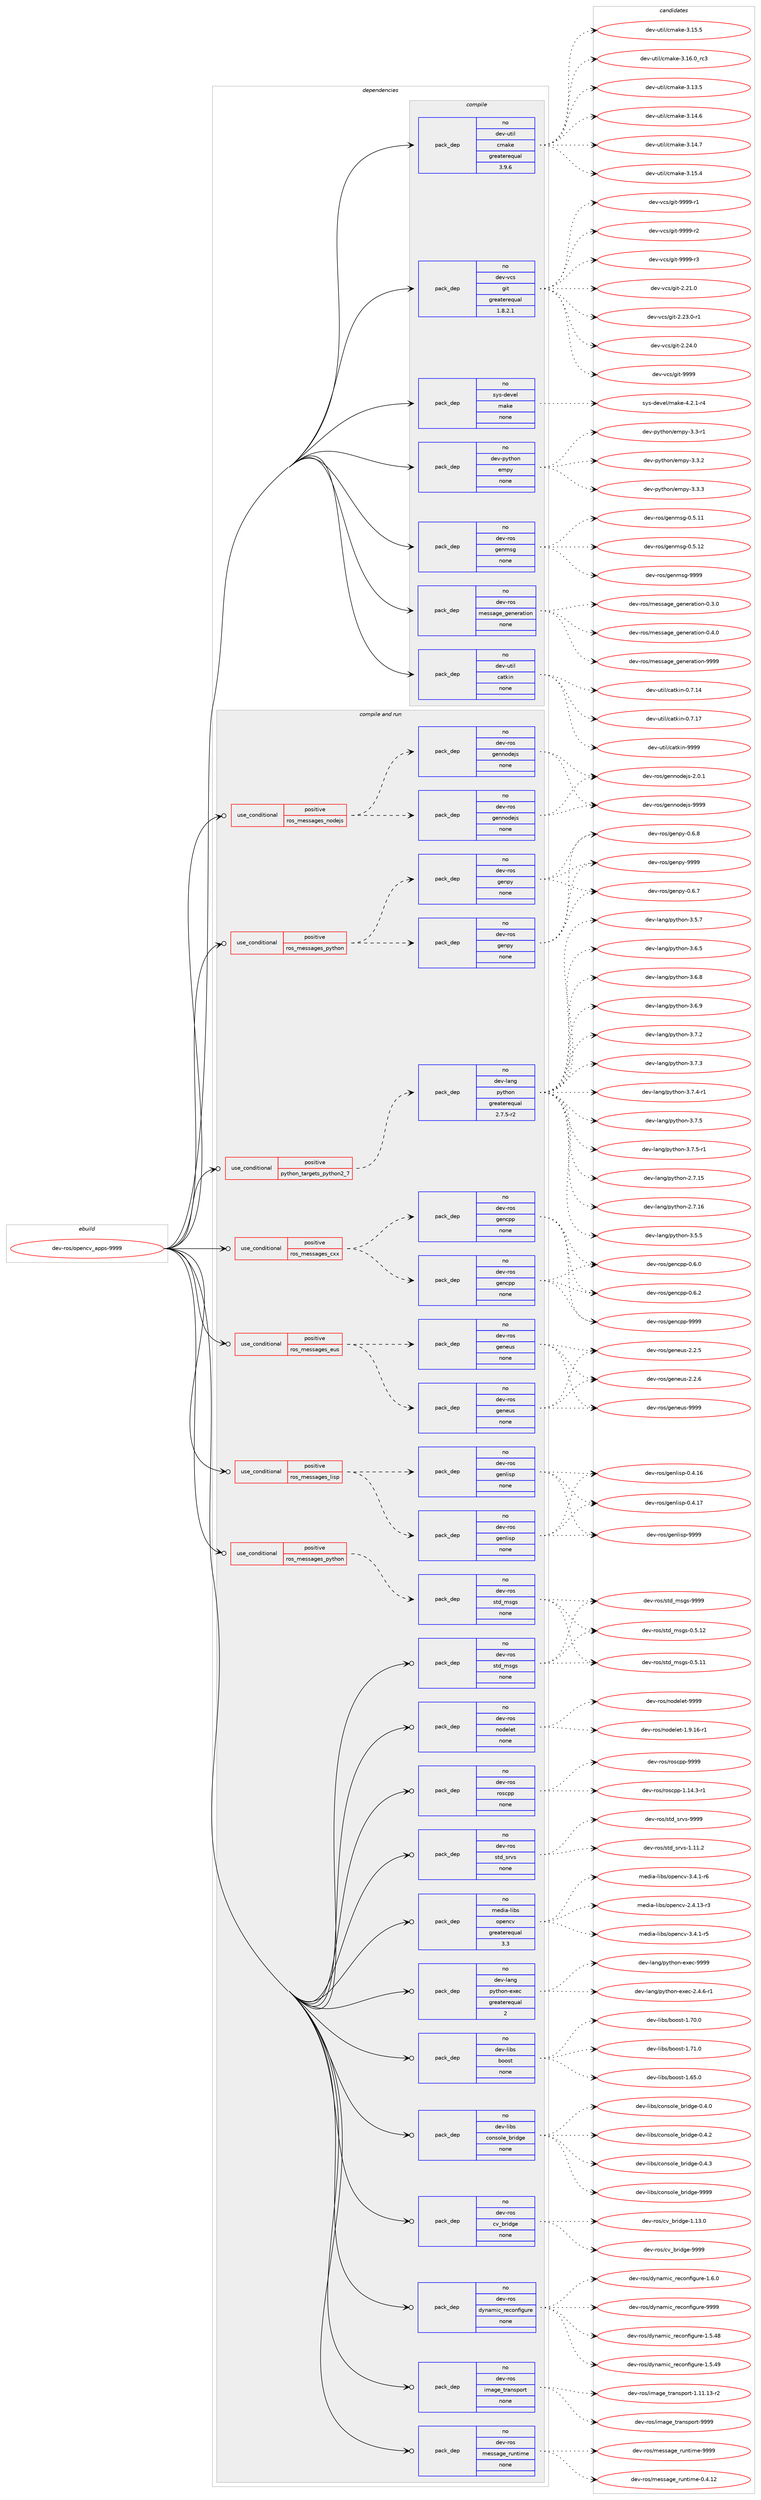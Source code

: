digraph prolog {

# *************
# Graph options
# *************

newrank=true;
concentrate=true;
compound=true;
graph [rankdir=LR,fontname=Helvetica,fontsize=10,ranksep=1.5];#, ranksep=2.5, nodesep=0.2];
edge  [arrowhead=vee];
node  [fontname=Helvetica,fontsize=10];

# **********
# The ebuild
# **********

subgraph cluster_leftcol {
color=gray;
rank=same;
label=<<i>ebuild</i>>;
id [label="dev-ros/opencv_apps-9999", color=red, width=4, href="../dev-ros/opencv_apps-9999.svg"];
}

# ****************
# The dependencies
# ****************

subgraph cluster_midcol {
color=gray;
label=<<i>dependencies</i>>;
subgraph cluster_compile {
fillcolor="#eeeeee";
style=filled;
label=<<i>compile</i>>;
subgraph pack491491 {
dependency657445 [label=<<TABLE BORDER="0" CELLBORDER="1" CELLSPACING="0" CELLPADDING="4" WIDTH="220"><TR><TD ROWSPAN="6" CELLPADDING="30">pack_dep</TD></TR><TR><TD WIDTH="110">no</TD></TR><TR><TD>dev-python</TD></TR><TR><TD>empy</TD></TR><TR><TD>none</TD></TR><TR><TD></TD></TR></TABLE>>, shape=none, color=blue];
}
id:e -> dependency657445:w [weight=20,style="solid",arrowhead="vee"];
subgraph pack491492 {
dependency657446 [label=<<TABLE BORDER="0" CELLBORDER="1" CELLSPACING="0" CELLPADDING="4" WIDTH="220"><TR><TD ROWSPAN="6" CELLPADDING="30">pack_dep</TD></TR><TR><TD WIDTH="110">no</TD></TR><TR><TD>dev-ros</TD></TR><TR><TD>genmsg</TD></TR><TR><TD>none</TD></TR><TR><TD></TD></TR></TABLE>>, shape=none, color=blue];
}
id:e -> dependency657446:w [weight=20,style="solid",arrowhead="vee"];
subgraph pack491493 {
dependency657447 [label=<<TABLE BORDER="0" CELLBORDER="1" CELLSPACING="0" CELLPADDING="4" WIDTH="220"><TR><TD ROWSPAN="6" CELLPADDING="30">pack_dep</TD></TR><TR><TD WIDTH="110">no</TD></TR><TR><TD>dev-ros</TD></TR><TR><TD>message_generation</TD></TR><TR><TD>none</TD></TR><TR><TD></TD></TR></TABLE>>, shape=none, color=blue];
}
id:e -> dependency657447:w [weight=20,style="solid",arrowhead="vee"];
subgraph pack491494 {
dependency657448 [label=<<TABLE BORDER="0" CELLBORDER="1" CELLSPACING="0" CELLPADDING="4" WIDTH="220"><TR><TD ROWSPAN="6" CELLPADDING="30">pack_dep</TD></TR><TR><TD WIDTH="110">no</TD></TR><TR><TD>dev-util</TD></TR><TR><TD>catkin</TD></TR><TR><TD>none</TD></TR><TR><TD></TD></TR></TABLE>>, shape=none, color=blue];
}
id:e -> dependency657448:w [weight=20,style="solid",arrowhead="vee"];
subgraph pack491495 {
dependency657449 [label=<<TABLE BORDER="0" CELLBORDER="1" CELLSPACING="0" CELLPADDING="4" WIDTH="220"><TR><TD ROWSPAN="6" CELLPADDING="30">pack_dep</TD></TR><TR><TD WIDTH="110">no</TD></TR><TR><TD>dev-util</TD></TR><TR><TD>cmake</TD></TR><TR><TD>greaterequal</TD></TR><TR><TD>3.9.6</TD></TR></TABLE>>, shape=none, color=blue];
}
id:e -> dependency657449:w [weight=20,style="solid",arrowhead="vee"];
subgraph pack491496 {
dependency657450 [label=<<TABLE BORDER="0" CELLBORDER="1" CELLSPACING="0" CELLPADDING="4" WIDTH="220"><TR><TD ROWSPAN="6" CELLPADDING="30">pack_dep</TD></TR><TR><TD WIDTH="110">no</TD></TR><TR><TD>dev-vcs</TD></TR><TR><TD>git</TD></TR><TR><TD>greaterequal</TD></TR><TR><TD>1.8.2.1</TD></TR></TABLE>>, shape=none, color=blue];
}
id:e -> dependency657450:w [weight=20,style="solid",arrowhead="vee"];
subgraph pack491497 {
dependency657451 [label=<<TABLE BORDER="0" CELLBORDER="1" CELLSPACING="0" CELLPADDING="4" WIDTH="220"><TR><TD ROWSPAN="6" CELLPADDING="30">pack_dep</TD></TR><TR><TD WIDTH="110">no</TD></TR><TR><TD>sys-devel</TD></TR><TR><TD>make</TD></TR><TR><TD>none</TD></TR><TR><TD></TD></TR></TABLE>>, shape=none, color=blue];
}
id:e -> dependency657451:w [weight=20,style="solid",arrowhead="vee"];
}
subgraph cluster_compileandrun {
fillcolor="#eeeeee";
style=filled;
label=<<i>compile and run</i>>;
subgraph cond154048 {
dependency657452 [label=<<TABLE BORDER="0" CELLBORDER="1" CELLSPACING="0" CELLPADDING="4"><TR><TD ROWSPAN="3" CELLPADDING="10">use_conditional</TD></TR><TR><TD>positive</TD></TR><TR><TD>python_targets_python2_7</TD></TR></TABLE>>, shape=none, color=red];
subgraph pack491498 {
dependency657453 [label=<<TABLE BORDER="0" CELLBORDER="1" CELLSPACING="0" CELLPADDING="4" WIDTH="220"><TR><TD ROWSPAN="6" CELLPADDING="30">pack_dep</TD></TR><TR><TD WIDTH="110">no</TD></TR><TR><TD>dev-lang</TD></TR><TR><TD>python</TD></TR><TR><TD>greaterequal</TD></TR><TR><TD>2.7.5-r2</TD></TR></TABLE>>, shape=none, color=blue];
}
dependency657452:e -> dependency657453:w [weight=20,style="dashed",arrowhead="vee"];
}
id:e -> dependency657452:w [weight=20,style="solid",arrowhead="odotvee"];
subgraph cond154049 {
dependency657454 [label=<<TABLE BORDER="0" CELLBORDER="1" CELLSPACING="0" CELLPADDING="4"><TR><TD ROWSPAN="3" CELLPADDING="10">use_conditional</TD></TR><TR><TD>positive</TD></TR><TR><TD>ros_messages_cxx</TD></TR></TABLE>>, shape=none, color=red];
subgraph pack491499 {
dependency657455 [label=<<TABLE BORDER="0" CELLBORDER="1" CELLSPACING="0" CELLPADDING="4" WIDTH="220"><TR><TD ROWSPAN="6" CELLPADDING="30">pack_dep</TD></TR><TR><TD WIDTH="110">no</TD></TR><TR><TD>dev-ros</TD></TR><TR><TD>gencpp</TD></TR><TR><TD>none</TD></TR><TR><TD></TD></TR></TABLE>>, shape=none, color=blue];
}
dependency657454:e -> dependency657455:w [weight=20,style="dashed",arrowhead="vee"];
subgraph pack491500 {
dependency657456 [label=<<TABLE BORDER="0" CELLBORDER="1" CELLSPACING="0" CELLPADDING="4" WIDTH="220"><TR><TD ROWSPAN="6" CELLPADDING="30">pack_dep</TD></TR><TR><TD WIDTH="110">no</TD></TR><TR><TD>dev-ros</TD></TR><TR><TD>gencpp</TD></TR><TR><TD>none</TD></TR><TR><TD></TD></TR></TABLE>>, shape=none, color=blue];
}
dependency657454:e -> dependency657456:w [weight=20,style="dashed",arrowhead="vee"];
}
id:e -> dependency657454:w [weight=20,style="solid",arrowhead="odotvee"];
subgraph cond154050 {
dependency657457 [label=<<TABLE BORDER="0" CELLBORDER="1" CELLSPACING="0" CELLPADDING="4"><TR><TD ROWSPAN="3" CELLPADDING="10">use_conditional</TD></TR><TR><TD>positive</TD></TR><TR><TD>ros_messages_eus</TD></TR></TABLE>>, shape=none, color=red];
subgraph pack491501 {
dependency657458 [label=<<TABLE BORDER="0" CELLBORDER="1" CELLSPACING="0" CELLPADDING="4" WIDTH="220"><TR><TD ROWSPAN="6" CELLPADDING="30">pack_dep</TD></TR><TR><TD WIDTH="110">no</TD></TR><TR><TD>dev-ros</TD></TR><TR><TD>geneus</TD></TR><TR><TD>none</TD></TR><TR><TD></TD></TR></TABLE>>, shape=none, color=blue];
}
dependency657457:e -> dependency657458:w [weight=20,style="dashed",arrowhead="vee"];
subgraph pack491502 {
dependency657459 [label=<<TABLE BORDER="0" CELLBORDER="1" CELLSPACING="0" CELLPADDING="4" WIDTH="220"><TR><TD ROWSPAN="6" CELLPADDING="30">pack_dep</TD></TR><TR><TD WIDTH="110">no</TD></TR><TR><TD>dev-ros</TD></TR><TR><TD>geneus</TD></TR><TR><TD>none</TD></TR><TR><TD></TD></TR></TABLE>>, shape=none, color=blue];
}
dependency657457:e -> dependency657459:w [weight=20,style="dashed",arrowhead="vee"];
}
id:e -> dependency657457:w [weight=20,style="solid",arrowhead="odotvee"];
subgraph cond154051 {
dependency657460 [label=<<TABLE BORDER="0" CELLBORDER="1" CELLSPACING="0" CELLPADDING="4"><TR><TD ROWSPAN="3" CELLPADDING="10">use_conditional</TD></TR><TR><TD>positive</TD></TR><TR><TD>ros_messages_lisp</TD></TR></TABLE>>, shape=none, color=red];
subgraph pack491503 {
dependency657461 [label=<<TABLE BORDER="0" CELLBORDER="1" CELLSPACING="0" CELLPADDING="4" WIDTH="220"><TR><TD ROWSPAN="6" CELLPADDING="30">pack_dep</TD></TR><TR><TD WIDTH="110">no</TD></TR><TR><TD>dev-ros</TD></TR><TR><TD>genlisp</TD></TR><TR><TD>none</TD></TR><TR><TD></TD></TR></TABLE>>, shape=none, color=blue];
}
dependency657460:e -> dependency657461:w [weight=20,style="dashed",arrowhead="vee"];
subgraph pack491504 {
dependency657462 [label=<<TABLE BORDER="0" CELLBORDER="1" CELLSPACING="0" CELLPADDING="4" WIDTH="220"><TR><TD ROWSPAN="6" CELLPADDING="30">pack_dep</TD></TR><TR><TD WIDTH="110">no</TD></TR><TR><TD>dev-ros</TD></TR><TR><TD>genlisp</TD></TR><TR><TD>none</TD></TR><TR><TD></TD></TR></TABLE>>, shape=none, color=blue];
}
dependency657460:e -> dependency657462:w [weight=20,style="dashed",arrowhead="vee"];
}
id:e -> dependency657460:w [weight=20,style="solid",arrowhead="odotvee"];
subgraph cond154052 {
dependency657463 [label=<<TABLE BORDER="0" CELLBORDER="1" CELLSPACING="0" CELLPADDING="4"><TR><TD ROWSPAN="3" CELLPADDING="10">use_conditional</TD></TR><TR><TD>positive</TD></TR><TR><TD>ros_messages_nodejs</TD></TR></TABLE>>, shape=none, color=red];
subgraph pack491505 {
dependency657464 [label=<<TABLE BORDER="0" CELLBORDER="1" CELLSPACING="0" CELLPADDING="4" WIDTH="220"><TR><TD ROWSPAN="6" CELLPADDING="30">pack_dep</TD></TR><TR><TD WIDTH="110">no</TD></TR><TR><TD>dev-ros</TD></TR><TR><TD>gennodejs</TD></TR><TR><TD>none</TD></TR><TR><TD></TD></TR></TABLE>>, shape=none, color=blue];
}
dependency657463:e -> dependency657464:w [weight=20,style="dashed",arrowhead="vee"];
subgraph pack491506 {
dependency657465 [label=<<TABLE BORDER="0" CELLBORDER="1" CELLSPACING="0" CELLPADDING="4" WIDTH="220"><TR><TD ROWSPAN="6" CELLPADDING="30">pack_dep</TD></TR><TR><TD WIDTH="110">no</TD></TR><TR><TD>dev-ros</TD></TR><TR><TD>gennodejs</TD></TR><TR><TD>none</TD></TR><TR><TD></TD></TR></TABLE>>, shape=none, color=blue];
}
dependency657463:e -> dependency657465:w [weight=20,style="dashed",arrowhead="vee"];
}
id:e -> dependency657463:w [weight=20,style="solid",arrowhead="odotvee"];
subgraph cond154053 {
dependency657466 [label=<<TABLE BORDER="0" CELLBORDER="1" CELLSPACING="0" CELLPADDING="4"><TR><TD ROWSPAN="3" CELLPADDING="10">use_conditional</TD></TR><TR><TD>positive</TD></TR><TR><TD>ros_messages_python</TD></TR></TABLE>>, shape=none, color=red];
subgraph pack491507 {
dependency657467 [label=<<TABLE BORDER="0" CELLBORDER="1" CELLSPACING="0" CELLPADDING="4" WIDTH="220"><TR><TD ROWSPAN="6" CELLPADDING="30">pack_dep</TD></TR><TR><TD WIDTH="110">no</TD></TR><TR><TD>dev-ros</TD></TR><TR><TD>genpy</TD></TR><TR><TD>none</TD></TR><TR><TD></TD></TR></TABLE>>, shape=none, color=blue];
}
dependency657466:e -> dependency657467:w [weight=20,style="dashed",arrowhead="vee"];
subgraph pack491508 {
dependency657468 [label=<<TABLE BORDER="0" CELLBORDER="1" CELLSPACING="0" CELLPADDING="4" WIDTH="220"><TR><TD ROWSPAN="6" CELLPADDING="30">pack_dep</TD></TR><TR><TD WIDTH="110">no</TD></TR><TR><TD>dev-ros</TD></TR><TR><TD>genpy</TD></TR><TR><TD>none</TD></TR><TR><TD></TD></TR></TABLE>>, shape=none, color=blue];
}
dependency657466:e -> dependency657468:w [weight=20,style="dashed",arrowhead="vee"];
}
id:e -> dependency657466:w [weight=20,style="solid",arrowhead="odotvee"];
subgraph cond154054 {
dependency657469 [label=<<TABLE BORDER="0" CELLBORDER="1" CELLSPACING="0" CELLPADDING="4"><TR><TD ROWSPAN="3" CELLPADDING="10">use_conditional</TD></TR><TR><TD>positive</TD></TR><TR><TD>ros_messages_python</TD></TR></TABLE>>, shape=none, color=red];
subgraph pack491509 {
dependency657470 [label=<<TABLE BORDER="0" CELLBORDER="1" CELLSPACING="0" CELLPADDING="4" WIDTH="220"><TR><TD ROWSPAN="6" CELLPADDING="30">pack_dep</TD></TR><TR><TD WIDTH="110">no</TD></TR><TR><TD>dev-ros</TD></TR><TR><TD>std_msgs</TD></TR><TR><TD>none</TD></TR><TR><TD></TD></TR></TABLE>>, shape=none, color=blue];
}
dependency657469:e -> dependency657470:w [weight=20,style="dashed",arrowhead="vee"];
}
id:e -> dependency657469:w [weight=20,style="solid",arrowhead="odotvee"];
subgraph pack491510 {
dependency657471 [label=<<TABLE BORDER="0" CELLBORDER="1" CELLSPACING="0" CELLPADDING="4" WIDTH="220"><TR><TD ROWSPAN="6" CELLPADDING="30">pack_dep</TD></TR><TR><TD WIDTH="110">no</TD></TR><TR><TD>dev-lang</TD></TR><TR><TD>python-exec</TD></TR><TR><TD>greaterequal</TD></TR><TR><TD>2</TD></TR></TABLE>>, shape=none, color=blue];
}
id:e -> dependency657471:w [weight=20,style="solid",arrowhead="odotvee"];
subgraph pack491511 {
dependency657472 [label=<<TABLE BORDER="0" CELLBORDER="1" CELLSPACING="0" CELLPADDING="4" WIDTH="220"><TR><TD ROWSPAN="6" CELLPADDING="30">pack_dep</TD></TR><TR><TD WIDTH="110">no</TD></TR><TR><TD>dev-libs</TD></TR><TR><TD>boost</TD></TR><TR><TD>none</TD></TR><TR><TD></TD></TR></TABLE>>, shape=none, color=blue];
}
id:e -> dependency657472:w [weight=20,style="solid",arrowhead="odotvee"];
subgraph pack491512 {
dependency657473 [label=<<TABLE BORDER="0" CELLBORDER="1" CELLSPACING="0" CELLPADDING="4" WIDTH="220"><TR><TD ROWSPAN="6" CELLPADDING="30">pack_dep</TD></TR><TR><TD WIDTH="110">no</TD></TR><TR><TD>dev-libs</TD></TR><TR><TD>console_bridge</TD></TR><TR><TD>none</TD></TR><TR><TD></TD></TR></TABLE>>, shape=none, color=blue];
}
id:e -> dependency657473:w [weight=20,style="solid",arrowhead="odotvee"];
subgraph pack491513 {
dependency657474 [label=<<TABLE BORDER="0" CELLBORDER="1" CELLSPACING="0" CELLPADDING="4" WIDTH="220"><TR><TD ROWSPAN="6" CELLPADDING="30">pack_dep</TD></TR><TR><TD WIDTH="110">no</TD></TR><TR><TD>dev-ros</TD></TR><TR><TD>cv_bridge</TD></TR><TR><TD>none</TD></TR><TR><TD></TD></TR></TABLE>>, shape=none, color=blue];
}
id:e -> dependency657474:w [weight=20,style="solid",arrowhead="odotvee"];
subgraph pack491514 {
dependency657475 [label=<<TABLE BORDER="0" CELLBORDER="1" CELLSPACING="0" CELLPADDING="4" WIDTH="220"><TR><TD ROWSPAN="6" CELLPADDING="30">pack_dep</TD></TR><TR><TD WIDTH="110">no</TD></TR><TR><TD>dev-ros</TD></TR><TR><TD>dynamic_reconfigure</TD></TR><TR><TD>none</TD></TR><TR><TD></TD></TR></TABLE>>, shape=none, color=blue];
}
id:e -> dependency657475:w [weight=20,style="solid",arrowhead="odotvee"];
subgraph pack491515 {
dependency657476 [label=<<TABLE BORDER="0" CELLBORDER="1" CELLSPACING="0" CELLPADDING="4" WIDTH="220"><TR><TD ROWSPAN="6" CELLPADDING="30">pack_dep</TD></TR><TR><TD WIDTH="110">no</TD></TR><TR><TD>dev-ros</TD></TR><TR><TD>image_transport</TD></TR><TR><TD>none</TD></TR><TR><TD></TD></TR></TABLE>>, shape=none, color=blue];
}
id:e -> dependency657476:w [weight=20,style="solid",arrowhead="odotvee"];
subgraph pack491516 {
dependency657477 [label=<<TABLE BORDER="0" CELLBORDER="1" CELLSPACING="0" CELLPADDING="4" WIDTH="220"><TR><TD ROWSPAN="6" CELLPADDING="30">pack_dep</TD></TR><TR><TD WIDTH="110">no</TD></TR><TR><TD>dev-ros</TD></TR><TR><TD>message_runtime</TD></TR><TR><TD>none</TD></TR><TR><TD></TD></TR></TABLE>>, shape=none, color=blue];
}
id:e -> dependency657477:w [weight=20,style="solid",arrowhead="odotvee"];
subgraph pack491517 {
dependency657478 [label=<<TABLE BORDER="0" CELLBORDER="1" CELLSPACING="0" CELLPADDING="4" WIDTH="220"><TR><TD ROWSPAN="6" CELLPADDING="30">pack_dep</TD></TR><TR><TD WIDTH="110">no</TD></TR><TR><TD>dev-ros</TD></TR><TR><TD>nodelet</TD></TR><TR><TD>none</TD></TR><TR><TD></TD></TR></TABLE>>, shape=none, color=blue];
}
id:e -> dependency657478:w [weight=20,style="solid",arrowhead="odotvee"];
subgraph pack491518 {
dependency657479 [label=<<TABLE BORDER="0" CELLBORDER="1" CELLSPACING="0" CELLPADDING="4" WIDTH="220"><TR><TD ROWSPAN="6" CELLPADDING="30">pack_dep</TD></TR><TR><TD WIDTH="110">no</TD></TR><TR><TD>dev-ros</TD></TR><TR><TD>roscpp</TD></TR><TR><TD>none</TD></TR><TR><TD></TD></TR></TABLE>>, shape=none, color=blue];
}
id:e -> dependency657479:w [weight=20,style="solid",arrowhead="odotvee"];
subgraph pack491519 {
dependency657480 [label=<<TABLE BORDER="0" CELLBORDER="1" CELLSPACING="0" CELLPADDING="4" WIDTH="220"><TR><TD ROWSPAN="6" CELLPADDING="30">pack_dep</TD></TR><TR><TD WIDTH="110">no</TD></TR><TR><TD>dev-ros</TD></TR><TR><TD>std_msgs</TD></TR><TR><TD>none</TD></TR><TR><TD></TD></TR></TABLE>>, shape=none, color=blue];
}
id:e -> dependency657480:w [weight=20,style="solid",arrowhead="odotvee"];
subgraph pack491520 {
dependency657481 [label=<<TABLE BORDER="0" CELLBORDER="1" CELLSPACING="0" CELLPADDING="4" WIDTH="220"><TR><TD ROWSPAN="6" CELLPADDING="30">pack_dep</TD></TR><TR><TD WIDTH="110">no</TD></TR><TR><TD>dev-ros</TD></TR><TR><TD>std_srvs</TD></TR><TR><TD>none</TD></TR><TR><TD></TD></TR></TABLE>>, shape=none, color=blue];
}
id:e -> dependency657481:w [weight=20,style="solid",arrowhead="odotvee"];
subgraph pack491521 {
dependency657482 [label=<<TABLE BORDER="0" CELLBORDER="1" CELLSPACING="0" CELLPADDING="4" WIDTH="220"><TR><TD ROWSPAN="6" CELLPADDING="30">pack_dep</TD></TR><TR><TD WIDTH="110">no</TD></TR><TR><TD>media-libs</TD></TR><TR><TD>opencv</TD></TR><TR><TD>greaterequal</TD></TR><TR><TD>3.3</TD></TR></TABLE>>, shape=none, color=blue];
}
id:e -> dependency657482:w [weight=20,style="solid",arrowhead="odotvee"];
}
subgraph cluster_run {
fillcolor="#eeeeee";
style=filled;
label=<<i>run</i>>;
}
}

# **************
# The candidates
# **************

subgraph cluster_choices {
rank=same;
color=gray;
label=<<i>candidates</i>>;

subgraph choice491491 {
color=black;
nodesep=1;
choice1001011184511212111610411111047101109112121455146514511449 [label="dev-python/empy-3.3-r1", color=red, width=4,href="../dev-python/empy-3.3-r1.svg"];
choice1001011184511212111610411111047101109112121455146514650 [label="dev-python/empy-3.3.2", color=red, width=4,href="../dev-python/empy-3.3.2.svg"];
choice1001011184511212111610411111047101109112121455146514651 [label="dev-python/empy-3.3.3", color=red, width=4,href="../dev-python/empy-3.3.3.svg"];
dependency657445:e -> choice1001011184511212111610411111047101109112121455146514511449:w [style=dotted,weight="100"];
dependency657445:e -> choice1001011184511212111610411111047101109112121455146514650:w [style=dotted,weight="100"];
dependency657445:e -> choice1001011184511212111610411111047101109112121455146514651:w [style=dotted,weight="100"];
}
subgraph choice491492 {
color=black;
nodesep=1;
choice100101118451141111154710310111010911510345484653464949 [label="dev-ros/genmsg-0.5.11", color=red, width=4,href="../dev-ros/genmsg-0.5.11.svg"];
choice100101118451141111154710310111010911510345484653464950 [label="dev-ros/genmsg-0.5.12", color=red, width=4,href="../dev-ros/genmsg-0.5.12.svg"];
choice10010111845114111115471031011101091151034557575757 [label="dev-ros/genmsg-9999", color=red, width=4,href="../dev-ros/genmsg-9999.svg"];
dependency657446:e -> choice100101118451141111154710310111010911510345484653464949:w [style=dotted,weight="100"];
dependency657446:e -> choice100101118451141111154710310111010911510345484653464950:w [style=dotted,weight="100"];
dependency657446:e -> choice10010111845114111115471031011101091151034557575757:w [style=dotted,weight="100"];
}
subgraph choice491493 {
color=black;
nodesep=1;
choice1001011184511411111547109101115115971031019510310111010111497116105111110454846514648 [label="dev-ros/message_generation-0.3.0", color=red, width=4,href="../dev-ros/message_generation-0.3.0.svg"];
choice1001011184511411111547109101115115971031019510310111010111497116105111110454846524648 [label="dev-ros/message_generation-0.4.0", color=red, width=4,href="../dev-ros/message_generation-0.4.0.svg"];
choice10010111845114111115471091011151159710310195103101110101114971161051111104557575757 [label="dev-ros/message_generation-9999", color=red, width=4,href="../dev-ros/message_generation-9999.svg"];
dependency657447:e -> choice1001011184511411111547109101115115971031019510310111010111497116105111110454846514648:w [style=dotted,weight="100"];
dependency657447:e -> choice1001011184511411111547109101115115971031019510310111010111497116105111110454846524648:w [style=dotted,weight="100"];
dependency657447:e -> choice10010111845114111115471091011151159710310195103101110101114971161051111104557575757:w [style=dotted,weight="100"];
}
subgraph choice491494 {
color=black;
nodesep=1;
choice1001011184511711610510847999711610710511045484655464952 [label="dev-util/catkin-0.7.14", color=red, width=4,href="../dev-util/catkin-0.7.14.svg"];
choice1001011184511711610510847999711610710511045484655464955 [label="dev-util/catkin-0.7.17", color=red, width=4,href="../dev-util/catkin-0.7.17.svg"];
choice100101118451171161051084799971161071051104557575757 [label="dev-util/catkin-9999", color=red, width=4,href="../dev-util/catkin-9999.svg"];
dependency657448:e -> choice1001011184511711610510847999711610710511045484655464952:w [style=dotted,weight="100"];
dependency657448:e -> choice1001011184511711610510847999711610710511045484655464955:w [style=dotted,weight="100"];
dependency657448:e -> choice100101118451171161051084799971161071051104557575757:w [style=dotted,weight="100"];
}
subgraph choice491495 {
color=black;
nodesep=1;
choice1001011184511711610510847991099710710145514649514653 [label="dev-util/cmake-3.13.5", color=red, width=4,href="../dev-util/cmake-3.13.5.svg"];
choice1001011184511711610510847991099710710145514649524654 [label="dev-util/cmake-3.14.6", color=red, width=4,href="../dev-util/cmake-3.14.6.svg"];
choice1001011184511711610510847991099710710145514649524655 [label="dev-util/cmake-3.14.7", color=red, width=4,href="../dev-util/cmake-3.14.7.svg"];
choice1001011184511711610510847991099710710145514649534652 [label="dev-util/cmake-3.15.4", color=red, width=4,href="../dev-util/cmake-3.15.4.svg"];
choice1001011184511711610510847991099710710145514649534653 [label="dev-util/cmake-3.15.5", color=red, width=4,href="../dev-util/cmake-3.15.5.svg"];
choice1001011184511711610510847991099710710145514649544648951149951 [label="dev-util/cmake-3.16.0_rc3", color=red, width=4,href="../dev-util/cmake-3.16.0_rc3.svg"];
dependency657449:e -> choice1001011184511711610510847991099710710145514649514653:w [style=dotted,weight="100"];
dependency657449:e -> choice1001011184511711610510847991099710710145514649524654:w [style=dotted,weight="100"];
dependency657449:e -> choice1001011184511711610510847991099710710145514649524655:w [style=dotted,weight="100"];
dependency657449:e -> choice1001011184511711610510847991099710710145514649534652:w [style=dotted,weight="100"];
dependency657449:e -> choice1001011184511711610510847991099710710145514649534653:w [style=dotted,weight="100"];
dependency657449:e -> choice1001011184511711610510847991099710710145514649544648951149951:w [style=dotted,weight="100"];
}
subgraph choice491496 {
color=black;
nodesep=1;
choice10010111845118991154710310511645504650494648 [label="dev-vcs/git-2.21.0", color=red, width=4,href="../dev-vcs/git-2.21.0.svg"];
choice100101118451189911547103105116455046505146484511449 [label="dev-vcs/git-2.23.0-r1", color=red, width=4,href="../dev-vcs/git-2.23.0-r1.svg"];
choice10010111845118991154710310511645504650524648 [label="dev-vcs/git-2.24.0", color=red, width=4,href="../dev-vcs/git-2.24.0.svg"];
choice1001011184511899115471031051164557575757 [label="dev-vcs/git-9999", color=red, width=4,href="../dev-vcs/git-9999.svg"];
choice10010111845118991154710310511645575757574511449 [label="dev-vcs/git-9999-r1", color=red, width=4,href="../dev-vcs/git-9999-r1.svg"];
choice10010111845118991154710310511645575757574511450 [label="dev-vcs/git-9999-r2", color=red, width=4,href="../dev-vcs/git-9999-r2.svg"];
choice10010111845118991154710310511645575757574511451 [label="dev-vcs/git-9999-r3", color=red, width=4,href="../dev-vcs/git-9999-r3.svg"];
dependency657450:e -> choice10010111845118991154710310511645504650494648:w [style=dotted,weight="100"];
dependency657450:e -> choice100101118451189911547103105116455046505146484511449:w [style=dotted,weight="100"];
dependency657450:e -> choice10010111845118991154710310511645504650524648:w [style=dotted,weight="100"];
dependency657450:e -> choice1001011184511899115471031051164557575757:w [style=dotted,weight="100"];
dependency657450:e -> choice10010111845118991154710310511645575757574511449:w [style=dotted,weight="100"];
dependency657450:e -> choice10010111845118991154710310511645575757574511450:w [style=dotted,weight="100"];
dependency657450:e -> choice10010111845118991154710310511645575757574511451:w [style=dotted,weight="100"];
}
subgraph choice491497 {
color=black;
nodesep=1;
choice1151211154510010111810110847109971071014552465046494511452 [label="sys-devel/make-4.2.1-r4", color=red, width=4,href="../sys-devel/make-4.2.1-r4.svg"];
dependency657451:e -> choice1151211154510010111810110847109971071014552465046494511452:w [style=dotted,weight="100"];
}
subgraph choice491498 {
color=black;
nodesep=1;
choice10010111845108971101034711212111610411111045504655464953 [label="dev-lang/python-2.7.15", color=red, width=4,href="../dev-lang/python-2.7.15.svg"];
choice10010111845108971101034711212111610411111045504655464954 [label="dev-lang/python-2.7.16", color=red, width=4,href="../dev-lang/python-2.7.16.svg"];
choice100101118451089711010347112121116104111110455146534653 [label="dev-lang/python-3.5.5", color=red, width=4,href="../dev-lang/python-3.5.5.svg"];
choice100101118451089711010347112121116104111110455146534655 [label="dev-lang/python-3.5.7", color=red, width=4,href="../dev-lang/python-3.5.7.svg"];
choice100101118451089711010347112121116104111110455146544653 [label="dev-lang/python-3.6.5", color=red, width=4,href="../dev-lang/python-3.6.5.svg"];
choice100101118451089711010347112121116104111110455146544656 [label="dev-lang/python-3.6.8", color=red, width=4,href="../dev-lang/python-3.6.8.svg"];
choice100101118451089711010347112121116104111110455146544657 [label="dev-lang/python-3.6.9", color=red, width=4,href="../dev-lang/python-3.6.9.svg"];
choice100101118451089711010347112121116104111110455146554650 [label="dev-lang/python-3.7.2", color=red, width=4,href="../dev-lang/python-3.7.2.svg"];
choice100101118451089711010347112121116104111110455146554651 [label="dev-lang/python-3.7.3", color=red, width=4,href="../dev-lang/python-3.7.3.svg"];
choice1001011184510897110103471121211161041111104551465546524511449 [label="dev-lang/python-3.7.4-r1", color=red, width=4,href="../dev-lang/python-3.7.4-r1.svg"];
choice100101118451089711010347112121116104111110455146554653 [label="dev-lang/python-3.7.5", color=red, width=4,href="../dev-lang/python-3.7.5.svg"];
choice1001011184510897110103471121211161041111104551465546534511449 [label="dev-lang/python-3.7.5-r1", color=red, width=4,href="../dev-lang/python-3.7.5-r1.svg"];
dependency657453:e -> choice10010111845108971101034711212111610411111045504655464953:w [style=dotted,weight="100"];
dependency657453:e -> choice10010111845108971101034711212111610411111045504655464954:w [style=dotted,weight="100"];
dependency657453:e -> choice100101118451089711010347112121116104111110455146534653:w [style=dotted,weight="100"];
dependency657453:e -> choice100101118451089711010347112121116104111110455146534655:w [style=dotted,weight="100"];
dependency657453:e -> choice100101118451089711010347112121116104111110455146544653:w [style=dotted,weight="100"];
dependency657453:e -> choice100101118451089711010347112121116104111110455146544656:w [style=dotted,weight="100"];
dependency657453:e -> choice100101118451089711010347112121116104111110455146544657:w [style=dotted,weight="100"];
dependency657453:e -> choice100101118451089711010347112121116104111110455146554650:w [style=dotted,weight="100"];
dependency657453:e -> choice100101118451089711010347112121116104111110455146554651:w [style=dotted,weight="100"];
dependency657453:e -> choice1001011184510897110103471121211161041111104551465546524511449:w [style=dotted,weight="100"];
dependency657453:e -> choice100101118451089711010347112121116104111110455146554653:w [style=dotted,weight="100"];
dependency657453:e -> choice1001011184510897110103471121211161041111104551465546534511449:w [style=dotted,weight="100"];
}
subgraph choice491499 {
color=black;
nodesep=1;
choice100101118451141111154710310111099112112454846544648 [label="dev-ros/gencpp-0.6.0", color=red, width=4,href="../dev-ros/gencpp-0.6.0.svg"];
choice100101118451141111154710310111099112112454846544650 [label="dev-ros/gencpp-0.6.2", color=red, width=4,href="../dev-ros/gencpp-0.6.2.svg"];
choice1001011184511411111547103101110991121124557575757 [label="dev-ros/gencpp-9999", color=red, width=4,href="../dev-ros/gencpp-9999.svg"];
dependency657455:e -> choice100101118451141111154710310111099112112454846544648:w [style=dotted,weight="100"];
dependency657455:e -> choice100101118451141111154710310111099112112454846544650:w [style=dotted,weight="100"];
dependency657455:e -> choice1001011184511411111547103101110991121124557575757:w [style=dotted,weight="100"];
}
subgraph choice491500 {
color=black;
nodesep=1;
choice100101118451141111154710310111099112112454846544648 [label="dev-ros/gencpp-0.6.0", color=red, width=4,href="../dev-ros/gencpp-0.6.0.svg"];
choice100101118451141111154710310111099112112454846544650 [label="dev-ros/gencpp-0.6.2", color=red, width=4,href="../dev-ros/gencpp-0.6.2.svg"];
choice1001011184511411111547103101110991121124557575757 [label="dev-ros/gencpp-9999", color=red, width=4,href="../dev-ros/gencpp-9999.svg"];
dependency657456:e -> choice100101118451141111154710310111099112112454846544648:w [style=dotted,weight="100"];
dependency657456:e -> choice100101118451141111154710310111099112112454846544650:w [style=dotted,weight="100"];
dependency657456:e -> choice1001011184511411111547103101110991121124557575757:w [style=dotted,weight="100"];
}
subgraph choice491501 {
color=black;
nodesep=1;
choice1001011184511411111547103101110101117115455046504653 [label="dev-ros/geneus-2.2.5", color=red, width=4,href="../dev-ros/geneus-2.2.5.svg"];
choice1001011184511411111547103101110101117115455046504654 [label="dev-ros/geneus-2.2.6", color=red, width=4,href="../dev-ros/geneus-2.2.6.svg"];
choice10010111845114111115471031011101011171154557575757 [label="dev-ros/geneus-9999", color=red, width=4,href="../dev-ros/geneus-9999.svg"];
dependency657458:e -> choice1001011184511411111547103101110101117115455046504653:w [style=dotted,weight="100"];
dependency657458:e -> choice1001011184511411111547103101110101117115455046504654:w [style=dotted,weight="100"];
dependency657458:e -> choice10010111845114111115471031011101011171154557575757:w [style=dotted,weight="100"];
}
subgraph choice491502 {
color=black;
nodesep=1;
choice1001011184511411111547103101110101117115455046504653 [label="dev-ros/geneus-2.2.5", color=red, width=4,href="../dev-ros/geneus-2.2.5.svg"];
choice1001011184511411111547103101110101117115455046504654 [label="dev-ros/geneus-2.2.6", color=red, width=4,href="../dev-ros/geneus-2.2.6.svg"];
choice10010111845114111115471031011101011171154557575757 [label="dev-ros/geneus-9999", color=red, width=4,href="../dev-ros/geneus-9999.svg"];
dependency657459:e -> choice1001011184511411111547103101110101117115455046504653:w [style=dotted,weight="100"];
dependency657459:e -> choice1001011184511411111547103101110101117115455046504654:w [style=dotted,weight="100"];
dependency657459:e -> choice10010111845114111115471031011101011171154557575757:w [style=dotted,weight="100"];
}
subgraph choice491503 {
color=black;
nodesep=1;
choice100101118451141111154710310111010810511511245484652464954 [label="dev-ros/genlisp-0.4.16", color=red, width=4,href="../dev-ros/genlisp-0.4.16.svg"];
choice100101118451141111154710310111010810511511245484652464955 [label="dev-ros/genlisp-0.4.17", color=red, width=4,href="../dev-ros/genlisp-0.4.17.svg"];
choice10010111845114111115471031011101081051151124557575757 [label="dev-ros/genlisp-9999", color=red, width=4,href="../dev-ros/genlisp-9999.svg"];
dependency657461:e -> choice100101118451141111154710310111010810511511245484652464954:w [style=dotted,weight="100"];
dependency657461:e -> choice100101118451141111154710310111010810511511245484652464955:w [style=dotted,weight="100"];
dependency657461:e -> choice10010111845114111115471031011101081051151124557575757:w [style=dotted,weight="100"];
}
subgraph choice491504 {
color=black;
nodesep=1;
choice100101118451141111154710310111010810511511245484652464954 [label="dev-ros/genlisp-0.4.16", color=red, width=4,href="../dev-ros/genlisp-0.4.16.svg"];
choice100101118451141111154710310111010810511511245484652464955 [label="dev-ros/genlisp-0.4.17", color=red, width=4,href="../dev-ros/genlisp-0.4.17.svg"];
choice10010111845114111115471031011101081051151124557575757 [label="dev-ros/genlisp-9999", color=red, width=4,href="../dev-ros/genlisp-9999.svg"];
dependency657462:e -> choice100101118451141111154710310111010810511511245484652464954:w [style=dotted,weight="100"];
dependency657462:e -> choice100101118451141111154710310111010810511511245484652464955:w [style=dotted,weight="100"];
dependency657462:e -> choice10010111845114111115471031011101081051151124557575757:w [style=dotted,weight="100"];
}
subgraph choice491505 {
color=black;
nodesep=1;
choice1001011184511411111547103101110110111100101106115455046484649 [label="dev-ros/gennodejs-2.0.1", color=red, width=4,href="../dev-ros/gennodejs-2.0.1.svg"];
choice10010111845114111115471031011101101111001011061154557575757 [label="dev-ros/gennodejs-9999", color=red, width=4,href="../dev-ros/gennodejs-9999.svg"];
dependency657464:e -> choice1001011184511411111547103101110110111100101106115455046484649:w [style=dotted,weight="100"];
dependency657464:e -> choice10010111845114111115471031011101101111001011061154557575757:w [style=dotted,weight="100"];
}
subgraph choice491506 {
color=black;
nodesep=1;
choice1001011184511411111547103101110110111100101106115455046484649 [label="dev-ros/gennodejs-2.0.1", color=red, width=4,href="../dev-ros/gennodejs-2.0.1.svg"];
choice10010111845114111115471031011101101111001011061154557575757 [label="dev-ros/gennodejs-9999", color=red, width=4,href="../dev-ros/gennodejs-9999.svg"];
dependency657465:e -> choice1001011184511411111547103101110110111100101106115455046484649:w [style=dotted,weight="100"];
dependency657465:e -> choice10010111845114111115471031011101101111001011061154557575757:w [style=dotted,weight="100"];
}
subgraph choice491507 {
color=black;
nodesep=1;
choice1001011184511411111547103101110112121454846544655 [label="dev-ros/genpy-0.6.7", color=red, width=4,href="../dev-ros/genpy-0.6.7.svg"];
choice1001011184511411111547103101110112121454846544656 [label="dev-ros/genpy-0.6.8", color=red, width=4,href="../dev-ros/genpy-0.6.8.svg"];
choice10010111845114111115471031011101121214557575757 [label="dev-ros/genpy-9999", color=red, width=4,href="../dev-ros/genpy-9999.svg"];
dependency657467:e -> choice1001011184511411111547103101110112121454846544655:w [style=dotted,weight="100"];
dependency657467:e -> choice1001011184511411111547103101110112121454846544656:w [style=dotted,weight="100"];
dependency657467:e -> choice10010111845114111115471031011101121214557575757:w [style=dotted,weight="100"];
}
subgraph choice491508 {
color=black;
nodesep=1;
choice1001011184511411111547103101110112121454846544655 [label="dev-ros/genpy-0.6.7", color=red, width=4,href="../dev-ros/genpy-0.6.7.svg"];
choice1001011184511411111547103101110112121454846544656 [label="dev-ros/genpy-0.6.8", color=red, width=4,href="../dev-ros/genpy-0.6.8.svg"];
choice10010111845114111115471031011101121214557575757 [label="dev-ros/genpy-9999", color=red, width=4,href="../dev-ros/genpy-9999.svg"];
dependency657468:e -> choice1001011184511411111547103101110112121454846544655:w [style=dotted,weight="100"];
dependency657468:e -> choice1001011184511411111547103101110112121454846544656:w [style=dotted,weight="100"];
dependency657468:e -> choice10010111845114111115471031011101121214557575757:w [style=dotted,weight="100"];
}
subgraph choice491509 {
color=black;
nodesep=1;
choice10010111845114111115471151161009510911510311545484653464949 [label="dev-ros/std_msgs-0.5.11", color=red, width=4,href="../dev-ros/std_msgs-0.5.11.svg"];
choice10010111845114111115471151161009510911510311545484653464950 [label="dev-ros/std_msgs-0.5.12", color=red, width=4,href="../dev-ros/std_msgs-0.5.12.svg"];
choice1001011184511411111547115116100951091151031154557575757 [label="dev-ros/std_msgs-9999", color=red, width=4,href="../dev-ros/std_msgs-9999.svg"];
dependency657470:e -> choice10010111845114111115471151161009510911510311545484653464949:w [style=dotted,weight="100"];
dependency657470:e -> choice10010111845114111115471151161009510911510311545484653464950:w [style=dotted,weight="100"];
dependency657470:e -> choice1001011184511411111547115116100951091151031154557575757:w [style=dotted,weight="100"];
}
subgraph choice491510 {
color=black;
nodesep=1;
choice10010111845108971101034711212111610411111045101120101994550465246544511449 [label="dev-lang/python-exec-2.4.6-r1", color=red, width=4,href="../dev-lang/python-exec-2.4.6-r1.svg"];
choice10010111845108971101034711212111610411111045101120101994557575757 [label="dev-lang/python-exec-9999", color=red, width=4,href="../dev-lang/python-exec-9999.svg"];
dependency657471:e -> choice10010111845108971101034711212111610411111045101120101994550465246544511449:w [style=dotted,weight="100"];
dependency657471:e -> choice10010111845108971101034711212111610411111045101120101994557575757:w [style=dotted,weight="100"];
}
subgraph choice491511 {
color=black;
nodesep=1;
choice1001011184510810598115479811111111511645494654534648 [label="dev-libs/boost-1.65.0", color=red, width=4,href="../dev-libs/boost-1.65.0.svg"];
choice1001011184510810598115479811111111511645494655484648 [label="dev-libs/boost-1.70.0", color=red, width=4,href="../dev-libs/boost-1.70.0.svg"];
choice1001011184510810598115479811111111511645494655494648 [label="dev-libs/boost-1.71.0", color=red, width=4,href="../dev-libs/boost-1.71.0.svg"];
dependency657472:e -> choice1001011184510810598115479811111111511645494654534648:w [style=dotted,weight="100"];
dependency657472:e -> choice1001011184510810598115479811111111511645494655484648:w [style=dotted,weight="100"];
dependency657472:e -> choice1001011184510810598115479811111111511645494655494648:w [style=dotted,weight="100"];
}
subgraph choice491512 {
color=black;
nodesep=1;
choice100101118451081059811547991111101151111081019598114105100103101454846524648 [label="dev-libs/console_bridge-0.4.0", color=red, width=4,href="../dev-libs/console_bridge-0.4.0.svg"];
choice100101118451081059811547991111101151111081019598114105100103101454846524650 [label="dev-libs/console_bridge-0.4.2", color=red, width=4,href="../dev-libs/console_bridge-0.4.2.svg"];
choice100101118451081059811547991111101151111081019598114105100103101454846524651 [label="dev-libs/console_bridge-0.4.3", color=red, width=4,href="../dev-libs/console_bridge-0.4.3.svg"];
choice1001011184510810598115479911111011511110810195981141051001031014557575757 [label="dev-libs/console_bridge-9999", color=red, width=4,href="../dev-libs/console_bridge-9999.svg"];
dependency657473:e -> choice100101118451081059811547991111101151111081019598114105100103101454846524648:w [style=dotted,weight="100"];
dependency657473:e -> choice100101118451081059811547991111101151111081019598114105100103101454846524650:w [style=dotted,weight="100"];
dependency657473:e -> choice100101118451081059811547991111101151111081019598114105100103101454846524651:w [style=dotted,weight="100"];
dependency657473:e -> choice1001011184510810598115479911111011511110810195981141051001031014557575757:w [style=dotted,weight="100"];
}
subgraph choice491513 {
color=black;
nodesep=1;
choice100101118451141111154799118959811410510010310145494649514648 [label="dev-ros/cv_bridge-1.13.0", color=red, width=4,href="../dev-ros/cv_bridge-1.13.0.svg"];
choice10010111845114111115479911895981141051001031014557575757 [label="dev-ros/cv_bridge-9999", color=red, width=4,href="../dev-ros/cv_bridge-9999.svg"];
dependency657474:e -> choice100101118451141111154799118959811410510010310145494649514648:w [style=dotted,weight="100"];
dependency657474:e -> choice10010111845114111115479911895981141051001031014557575757:w [style=dotted,weight="100"];
}
subgraph choice491514 {
color=black;
nodesep=1;
choice10010111845114111115471001211109710910599951141019911111010210510311711410145494653465256 [label="dev-ros/dynamic_reconfigure-1.5.48", color=red, width=4,href="../dev-ros/dynamic_reconfigure-1.5.48.svg"];
choice10010111845114111115471001211109710910599951141019911111010210510311711410145494653465257 [label="dev-ros/dynamic_reconfigure-1.5.49", color=red, width=4,href="../dev-ros/dynamic_reconfigure-1.5.49.svg"];
choice100101118451141111154710012111097109105999511410199111110102105103117114101454946544648 [label="dev-ros/dynamic_reconfigure-1.6.0", color=red, width=4,href="../dev-ros/dynamic_reconfigure-1.6.0.svg"];
choice1001011184511411111547100121110971091059995114101991111101021051031171141014557575757 [label="dev-ros/dynamic_reconfigure-9999", color=red, width=4,href="../dev-ros/dynamic_reconfigure-9999.svg"];
dependency657475:e -> choice10010111845114111115471001211109710910599951141019911111010210510311711410145494653465256:w [style=dotted,weight="100"];
dependency657475:e -> choice10010111845114111115471001211109710910599951141019911111010210510311711410145494653465257:w [style=dotted,weight="100"];
dependency657475:e -> choice100101118451141111154710012111097109105999511410199111110102105103117114101454946544648:w [style=dotted,weight="100"];
dependency657475:e -> choice1001011184511411111547100121110971091059995114101991111101021051031171141014557575757:w [style=dotted,weight="100"];
}
subgraph choice491515 {
color=black;
nodesep=1;
choice100101118451141111154710510997103101951161149711011511211111411645494649494649514511450 [label="dev-ros/image_transport-1.11.13-r2", color=red, width=4,href="../dev-ros/image_transport-1.11.13-r2.svg"];
choice10010111845114111115471051099710310195116114971101151121111141164557575757 [label="dev-ros/image_transport-9999", color=red, width=4,href="../dev-ros/image_transport-9999.svg"];
dependency657476:e -> choice100101118451141111154710510997103101951161149711011511211111411645494649494649514511450:w [style=dotted,weight="100"];
dependency657476:e -> choice10010111845114111115471051099710310195116114971101151121111141164557575757:w [style=dotted,weight="100"];
}
subgraph choice491516 {
color=black;
nodesep=1;
choice1001011184511411111547109101115115971031019511411711011610510910145484652464950 [label="dev-ros/message_runtime-0.4.12", color=red, width=4,href="../dev-ros/message_runtime-0.4.12.svg"];
choice100101118451141111154710910111511597103101951141171101161051091014557575757 [label="dev-ros/message_runtime-9999", color=red, width=4,href="../dev-ros/message_runtime-9999.svg"];
dependency657477:e -> choice1001011184511411111547109101115115971031019511411711011610510910145484652464950:w [style=dotted,weight="100"];
dependency657477:e -> choice100101118451141111154710910111511597103101951141171101161051091014557575757:w [style=dotted,weight="100"];
}
subgraph choice491517 {
color=black;
nodesep=1;
choice1001011184511411111547110111100101108101116454946574649544511449 [label="dev-ros/nodelet-1.9.16-r1", color=red, width=4,href="../dev-ros/nodelet-1.9.16-r1.svg"];
choice10010111845114111115471101111001011081011164557575757 [label="dev-ros/nodelet-9999", color=red, width=4,href="../dev-ros/nodelet-9999.svg"];
dependency657478:e -> choice1001011184511411111547110111100101108101116454946574649544511449:w [style=dotted,weight="100"];
dependency657478:e -> choice10010111845114111115471101111001011081011164557575757:w [style=dotted,weight="100"];
}
subgraph choice491518 {
color=black;
nodesep=1;
choice100101118451141111154711411111599112112454946495246514511449 [label="dev-ros/roscpp-1.14.3-r1", color=red, width=4,href="../dev-ros/roscpp-1.14.3-r1.svg"];
choice1001011184511411111547114111115991121124557575757 [label="dev-ros/roscpp-9999", color=red, width=4,href="../dev-ros/roscpp-9999.svg"];
dependency657479:e -> choice100101118451141111154711411111599112112454946495246514511449:w [style=dotted,weight="100"];
dependency657479:e -> choice1001011184511411111547114111115991121124557575757:w [style=dotted,weight="100"];
}
subgraph choice491519 {
color=black;
nodesep=1;
choice10010111845114111115471151161009510911510311545484653464949 [label="dev-ros/std_msgs-0.5.11", color=red, width=4,href="../dev-ros/std_msgs-0.5.11.svg"];
choice10010111845114111115471151161009510911510311545484653464950 [label="dev-ros/std_msgs-0.5.12", color=red, width=4,href="../dev-ros/std_msgs-0.5.12.svg"];
choice1001011184511411111547115116100951091151031154557575757 [label="dev-ros/std_msgs-9999", color=red, width=4,href="../dev-ros/std_msgs-9999.svg"];
dependency657480:e -> choice10010111845114111115471151161009510911510311545484653464949:w [style=dotted,weight="100"];
dependency657480:e -> choice10010111845114111115471151161009510911510311545484653464950:w [style=dotted,weight="100"];
dependency657480:e -> choice1001011184511411111547115116100951091151031154557575757:w [style=dotted,weight="100"];
}
subgraph choice491520 {
color=black;
nodesep=1;
choice10010111845114111115471151161009511511411811545494649494650 [label="dev-ros/std_srvs-1.11.2", color=red, width=4,href="../dev-ros/std_srvs-1.11.2.svg"];
choice1001011184511411111547115116100951151141181154557575757 [label="dev-ros/std_srvs-9999", color=red, width=4,href="../dev-ros/std_srvs-9999.svg"];
dependency657481:e -> choice10010111845114111115471151161009511511411811545494649494650:w [style=dotted,weight="100"];
dependency657481:e -> choice1001011184511411111547115116100951151141181154557575757:w [style=dotted,weight="100"];
}
subgraph choice491521 {
color=black;
nodesep=1;
choice1091011001059745108105981154711111210111099118455046524649514511451 [label="media-libs/opencv-2.4.13-r3", color=red, width=4,href="../media-libs/opencv-2.4.13-r3.svg"];
choice10910110010597451081059811547111112101110991184551465246494511453 [label="media-libs/opencv-3.4.1-r5", color=red, width=4,href="../media-libs/opencv-3.4.1-r5.svg"];
choice10910110010597451081059811547111112101110991184551465246494511454 [label="media-libs/opencv-3.4.1-r6", color=red, width=4,href="../media-libs/opencv-3.4.1-r6.svg"];
dependency657482:e -> choice1091011001059745108105981154711111210111099118455046524649514511451:w [style=dotted,weight="100"];
dependency657482:e -> choice10910110010597451081059811547111112101110991184551465246494511453:w [style=dotted,weight="100"];
dependency657482:e -> choice10910110010597451081059811547111112101110991184551465246494511454:w [style=dotted,weight="100"];
}
}

}
